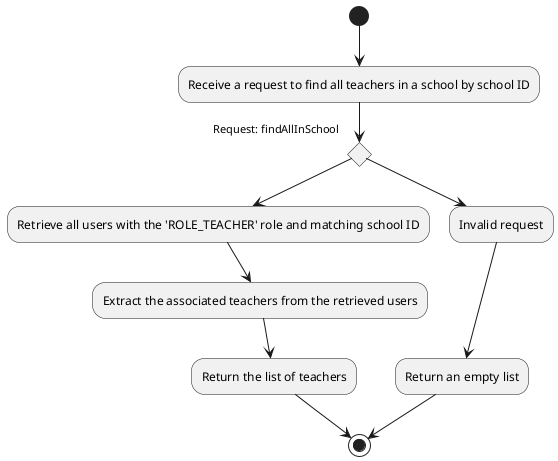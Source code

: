 @startuml

(*) --> "Receive a request to find all teachers in a school by school ID"

if "Request: findAllInSchool" then
    --> "Retrieve all users with the 'ROLE_TEACHER' role and matching school ID"
    --> "Extract the associated teachers from the retrieved users"
    --> "Return the list of teachers"
    --> (*)
else
    --> "Invalid request"
    --> "Return an empty list"
    --> (*)
endif

@enduml

